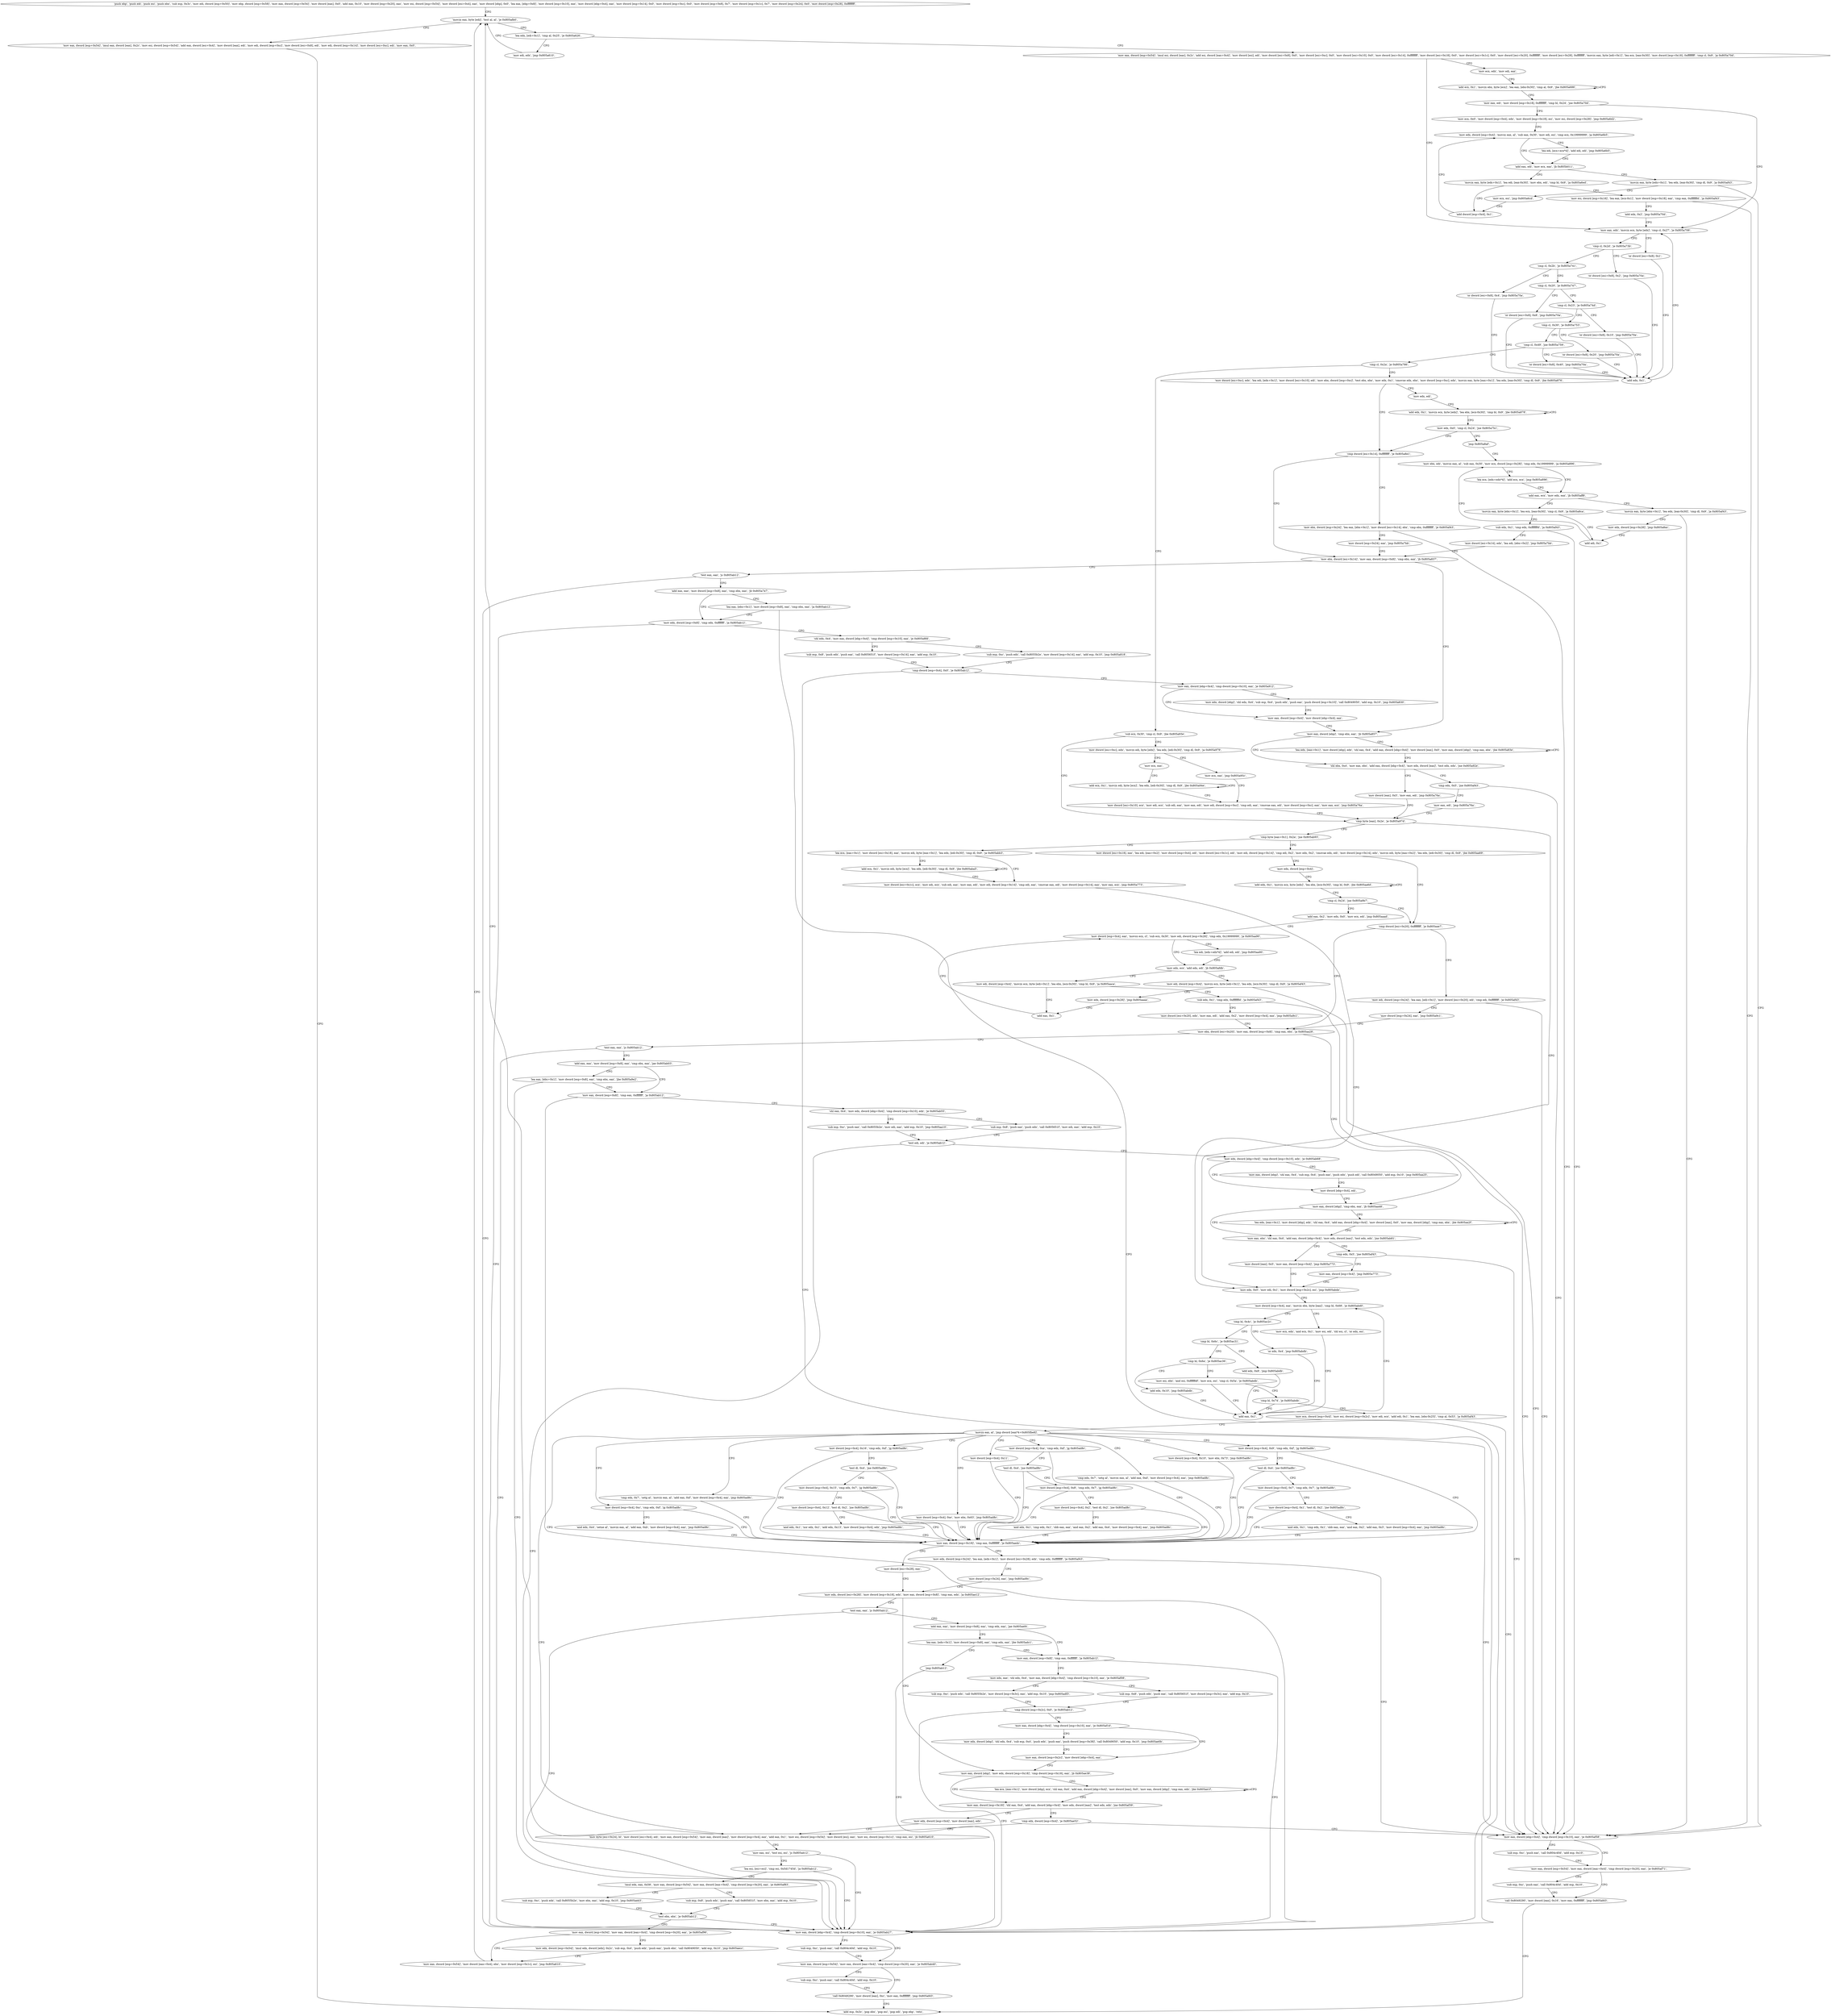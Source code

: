digraph "func" {
"134587816" [label = "'push ebp', 'push edi', 'push esi', 'push ebx', 'sub esp, 0x3c', 'mov edi, dword [esp+0x50]', 'mov ebp, dword [esp+0x58]', 'mov eax, dword [esp+0x54]', 'mov dword [eax], 0x0', 'add eax, 0x10', 'mov dword [esp+0x20], eax', 'mov esi, dword [esp+0x54]', 'mov dword [esi+0x4], eax', 'mov dword [ebp], 0x0', 'lea eax, [ebp+0x8]', 'mov dword [esp+0x10], eax', 'mov dword [ebp+0x4], eax', 'mov dword [esp+0x14], 0x0', 'mov dword [esp+0xc], 0x0', 'mov dword [esp+0x8], 0x7', 'mov dword [esp+0x1c], 0x7', 'mov dword [esp+0x24], 0x0', 'mov dword [esp+0x28], 0xffffffff', " ]
"134587920" [label = "'movzx eax, byte [edi]', 'test al, al', 'je 0x805afb0', " ]
"134590384" [label = "'mov eax, dword [esp+0x54]', 'imul eax, dword [eax], 0x2c', 'mov esi, dword [esp+0x54]', 'add eax, dword [esi+0x4]', 'mov dword [eax], edi', 'mov edi, dword [esp+0xc]', 'mov dword [esi+0x8], edi', 'mov edi, dword [esp+0x14]', 'mov dword [esi+0xc], edi', 'mov eax, 0x0', " ]
"134590419" [label = "'add esp, 0x3c', 'pop ebx', 'pop esi', 'pop edi', 'pop ebp', 'retn', " ]
"134587931" [label = "'lea edx, [edi+0x1]', 'cmp al, 0x25', 'je 0x805a626', " ]
"134587942" [label = "'mov eax, dword [esp+0x54]', 'imul esi, dword [eax], 0x2c', 'add esi, dword [eax+0x4]', 'mov dword [esi], edi', 'mov dword [esi+0x8], 0x0', 'mov dword [esi+0xc], 0x0', 'mov dword [esi+0x10], 0x0', 'mov dword [esi+0x14], 0xffffffff', 'mov dword [esi+0x18], 0x0', 'mov dword [esi+0x1c], 0x0', 'mov dword [esi+0x20], 0xffffffff', 'mov dword [esi+0x28], 0xffffffff', 'movzx eax, byte [edi+0x1]', 'lea ecx, [eax-0x30]', 'mov dword [esp+0x18], 0xffffffff', 'cmp cl, 0x9', 'ja 0x805a70d', " ]
"134587938" [label = "'mov edi, edx', 'jmp 0x805a610', " ]
"134588173" [label = "'mov eax, edx', 'movzx ecx, byte [edx]', 'cmp cl, 0x27', 'je 0x805a706', " ]
"134588034" [label = "'mov ecx, edx', 'mov edi, eax', " ]
"134588166" [label = "'or dword [esi+0x8], 0x1', " ]
"134588183" [label = "'cmp cl, 0x2d', 'je 0x805a73b', " ]
"134588038" [label = "'add ecx, 0x1', 'movzx ebx, byte [ecx]', 'lea eax, [ebx-0x30]', 'cmp al, 0x9', 'jbe 0x805a686', " ]
"134588170" [label = "'add edx, 0x1', " ]
"134588219" [label = "'or dword [esi+0x8], 0x2', 'jmp 0x805a70a', " ]
"134588188" [label = "'cmp cl, 0x2b', 'je 0x805a741', " ]
"134588051" [label = "'mov eax, edi', 'mov dword [esp+0x18], 0xffffffff', 'cmp bl, 0x24', 'jne 0x805a70d', " ]
"134588066" [label = "'mov ecx, 0x0', 'mov dword [esp+0x4], edx', 'mov dword [esp+0x18], esi', 'mov esi, dword [esp+0x28]', 'jmp 0x805a6d2', " ]
"134588225" [label = "'or dword [esi+0x8], 0x4', 'jmp 0x805a70a', " ]
"134588193" [label = "'cmp cl, 0x20', 'je 0x805a747', " ]
"134588114" [label = "'mov edx, dword [esp+0x4]', 'movsx eax, al', 'sub eax, 0x30', 'mov edi, esi', 'cmp ecx, 0x19999999', 'ja 0x805a6b5', " ]
"134588231" [label = "'or dword [esi+0x8], 0x8', 'jmp 0x805a70a', " ]
"134588198" [label = "'cmp cl, 0x23', 'je 0x805a74d', " ]
"134588085" [label = "'add eax, edi', 'mov ecx, eax', 'jb 0x805b011', " ]
"134588134" [label = "'lea edi, [ecx+ecx*4]', 'add edi, edi', 'jmp 0x805a6b5', " ]
"134588237" [label = "'or dword [esi+0x8], 0x10', 'jmp 0x805a70a', " ]
"134588203" [label = "'cmp cl, 0x30', 'je 0x805a753', " ]
"134590481" [label = "'movzx eax, byte [edx+0x1]', 'lea edx, [eax-0x30]', 'cmp dl, 0x9', 'ja 0x805af43', " ]
"134588095" [label = "'movzx eax, byte [edx+0x1]', 'lea edi, [eax-0x30]', 'mov ebx, edi', 'cmp bl, 0x9', 'ja 0x805a6ed', " ]
"134588243" [label = "'or dword [esi+0x8], 0x20', 'jmp 0x805a70a', " ]
"134588208" [label = "'cmp cl, 0x49', 'jne 0x805a759', " ]
"134590275" [label = "'mov eax, dword [ebp+0x4]', 'cmp dword [esp+0x10], eax', 'je 0x805af58', " ]
"134590497" [label = "'mov ecx, esi', 'jmp 0x805a6cd', " ]
"134588141" [label = "'mov esi, dword [esp+0x18]', 'lea eax, [ecx-0x1]', 'mov dword [esp+0x18], eax', 'cmp eax, 0xfffffffd', 'ja 0x805af43', " ]
"134588109" [label = "'add dword [esp+0x4], 0x1', " ]
"134588249" [label = "'cmp cl, 0x2a', 'je 0x805a786', " ]
"134588213" [label = "'or dword [esi+0x8], 0x40', 'jmp 0x805a70a', " ]
"134590296" [label = "'mov eax, dword [esp+0x54]', 'mov eax, dword [eax+0x4]', 'cmp dword [esp+0x20], eax', 'je 0x805af71', " ]
"134590284" [label = "'sub esp, 0xc', 'push eax', 'call 0x804c40d', 'add esp, 0x10', " ]
"134588161" [label = "'add edx, 0x2', 'jmp 0x805a70d', " ]
"134588294" [label = "'mov dword [esi+0xc], edx', 'lea edi, [edx+0x1]', 'mov dword [esi+0x10], edi', 'mov ebx, dword [esp+0xc]', 'test ebx, ebx', 'mov edx, 0x1', 'cmovne edx, ebx', 'mov dword [esp+0xc], edx', 'movzx eax, byte [eax+0x1]', 'lea edx, [eax-0x30]', 'cmp dl, 0x9', 'jbe 0x805a876', " ]
"134588254" [label = "'sub ecx, 0x30', 'cmp cl, 0x9', 'jbe 0x805a93e', " ]
"134590321" [label = "'call 0x8049290', 'mov dword [eax], 0x16', 'mov eax, 0xffffffff', 'jmp 0x805afd3', " ]
"134590309" [label = "'sub esp, 0xc', 'push eax', 'call 0x804c40d', 'add esp, 0x10', " ]
"134588534" [label = "'mov edx, edi', " ]
"134588337" [label = "'cmp dword [esi+0x14], 0xffffffff', 'je 0x805a8e1', " ]
"134588734" [label = "'mov dword [esi+0xc], edx', 'movzx edi, byte [edx]', 'lea edx, [edi-0x30]', 'cmp dl, 0x9', 'ja 0x805a979', " ]
"134588266" [label = "'cmp byte [eax], 0x2e', 'je 0x805a97d', " ]
"134588536" [label = "'add edx, 0x1', 'movzx ecx, byte [edx]', 'lea ebx, [ecx-0x30]', 'cmp bl, 0x9', 'jbe 0x805a878', " ]
"134588641" [label = "'mov ebx, dword [esp+0x24]', 'lea eax, [ebx+0x1]', 'mov dword [esi+0x14], ebx', 'cmp ebx, 0xffffffff', 'je 0x805af43', " ]
"134588347" [label = "'mov ebx, dword [esi+0x14]', 'mov eax, dword [esp+0x8]', 'cmp ebx, eax', 'jb 0x805a837', " ]
"134588793" [label = "'mov ecx, eax', 'jmp 0x805a95c', " ]
"134588748" [label = "'mov ecx, eax', " ]
"134588797" [label = "'cmp byte [eax+0x1], 0x2a', 'jne 0x805ab93', " ]
"134588275" [label = "'mov edx, 0x0', 'mov edi, 0x1', 'mov dword [esp+0x2c], esi', 'jmp 0x805abde', " ]
"134588550" [label = "'mov edx, 0x0', 'cmp cl, 0x24', 'jne 0x805a7b1', " ]
"134588564" [label = "'jmp 0x805a8af', " ]
"134588660" [label = "'mov dword [esp+0x24], eax', 'jmp 0x805a7bb', " ]
"134588471" [label = "'mov eax, dword [ebp]', 'cmp ebx, eax', 'jb 0x805a857', " ]
"134588358" [label = "'test eax, eax', 'js 0x805ab12', " ]
"134588764" [label = "'mov dword [esi+0x10], ecx', 'mov edi, ecx', 'sub edi, eax', 'mov eax, edi', 'mov edi, dword [esp+0xc]', 'cmp edi, eax', 'cmovae eax, edi', 'mov dword [esp+0xc], eax', 'mov eax, ecx', 'jmp 0x805a76a', " ]
"134588750" [label = "'add ecx, 0x1', 'movzx edi, byte [ecx]', 'lea edx, [edi-0x30]', 'cmp dl, 0x9', 'jbe 0x805a94e', " ]
"134589331" [label = "'lea ecx, [eax+0x1]', 'mov dword [esi+0x18], eax', 'movzx edi, byte [eax+0x1]', 'lea edx, [edi-0x30]', 'cmp dl, 0x9', 'ja 0x805abb3', " ]
"134588807" [label = "'mov dword [esi+0x18], eax', 'lea edi, [eax+0x2]', 'mov dword [esp+0x4], edi', 'mov dword [esi+0x1c], edi', 'mov edi, dword [esp+0x14]', 'cmp edi, 0x2', 'mov edx, 0x2', 'cmovae edx, edi', 'mov dword [esp+0x14], edx', 'movzx edi, byte [eax+0x2]', 'lea edx, [edi-0x30]', 'cmp dl, 0x9', 'jbe 0x805aa69', " ]
"134589406" [label = "'mov dword [esp+0x4], eax', 'movzx ebx, byte [eax]', 'cmp bl, 0x68', 'je 0x805abd0', " ]
"134588591" [label = "'mov ebx, edi', 'movsx eax, al', 'sub eax, 0x30', 'mov ecx, dword [esp+0x28]', 'cmp edx, 0x19999999', 'ja 0x805a896', " ]
"134588503" [label = "'shl ebx, 0x4', 'mov eax, ebx', 'add eax, dword [ebp+0x4]', 'mov edx, dword [eax]', 'test edx, edx', 'jne 0x805a92e', " ]
"134588478" [label = "'lea edx, [eax+0x1]', 'mov dword [ebp], edx', 'shl eax, 0x4', 'add eax, dword [ebp+0x4]', 'mov dword [eax], 0x0', 'mov eax, dword [ebp]', 'cmp eax, ebx', 'jbe 0x805a83e', " ]
"134589202" [label = "'mov eax, dword [ebp+0x4]', 'cmp dword [esp+0x10], eax', 'je 0x805ab27', " ]
"134588366" [label = "'add eax, eax', 'mov dword [esp+0x8], eax', 'cmp ebx, eax', 'jb 0x805a7e7', " ]
"134589363" [label = "'mov dword [esi+0x1c], ecx', 'mov edi, ecx', 'sub edi, eax', 'mov eax, edi', 'mov edi, dword [esp+0x14]', 'cmp edi, eax', 'cmovae eax, edi', 'mov dword [esp+0x14], eax', 'mov eax, ecx', 'jmp 0x805a773', " ]
"134589349" [label = "'add ecx, 0x1', 'movzx edi, byte [ecx]', 'lea edx, [edi-0x30]', 'cmp dl, 0x9', 'jbe 0x805aba5', " ]
"134589033" [label = "'mov edx, dword [esp+0x4]', " ]
"134588855" [label = "'cmp dword [esi+0x20], 0xffffffff', 'je 0x805aae7', " ]
"134589392" [label = "'mov ecx, edx', 'and ecx, 0x1', 'mov esi, edi', 'shl esi, cl', 'or edx, esi', " ]
"134589418" [label = "'cmp bl, 0x4c', 'je 0x805ac2c', " ]
"134588566" [label = "'add eax, ecx', 'mov edx, eax', 'jb 0x805aff8', " ]
"134588611" [label = "'lea ecx, [edx+edx*4]', 'add ecx, ecx', 'jmp 0x805a896', " ]
"134588718" [label = "'cmp edx, 0x5', 'jne 0x805af43', " ]
"134588521" [label = "'mov dword [eax], 0x5', 'mov eax, edi', 'jmp 0x805a76a', " ]
"134589223" [label = "'mov eax, dword [esp+0x54]', 'mov eax, dword [eax+0x4]', 'cmp dword [esp+0x20], eax', 'je 0x805ab40', " ]
"134589211" [label = "'sub esp, 0xc', 'push eax', 'call 0x804c40d', 'add esp, 0x10', " ]
"134588391" [label = "'mov edx, dword [esp+0x8]', 'cmp edx, 0xfffffff', 'ja 0x805ab12', " ]
"134588376" [label = "'lea eax, [ebx+0x1]', 'mov dword [esp+0x8], eax', 'cmp ebx, eax', 'ja 0x805ab12', " ]
"134589037" [label = "'add edx, 0x1', 'movzx ecx, byte [edx]', 'lea ebx, [ecx-0x30]', 'cmp bl, 0x9', 'jbe 0x805aa6d', " ]
"134589159" [label = "'mov edi, dword [esp+0x24]', 'lea eax, [edi+0x1]', 'mov dword [esi+0x20], edi', 'cmp edi, 0xffffffff', 'je 0x805af43', " ]
"134588865" [label = "'mov ebx, dword [esi+0x20]', 'mov eax, dword [esp+0x8]', 'cmp eax, ebx', 'ja 0x805aa28', " ]
"134589403" [label = "'add eax, 0x1', " ]
"134589484" [label = "'or edx, 0x4', 'jmp 0x805abdb', " ]
"134589423" [label = "'cmp bl, 0x6c', 'je 0x805ac31', " ]
"134590456" [label = "'movzx eax, byte [ebx+0x1]', 'lea edx, [eax-0x30]', 'cmp dl, 0x9', 'ja 0x805af43', " ]
"134588576" [label = "'movzx eax, byte [ebx+0x1]', 'lea ecx, [eax-0x30]', 'cmp cl, 0x9', 'ja 0x805a8ca', " ]
"134588727" [label = "'mov eax, edi', 'jmp 0x805a76a', " ]
"134589248" [label = "'call 0x8049290', 'mov dword [eax], 0xc', 'mov eax, 0xffffffff', 'jmp 0x805afd3', " ]
"134589236" [label = "'sub esp, 0xc', 'push eax', 'call 0x804c40d', 'add esp, 0x10', " ]
"134588407" [label = "'shl edx, 0x4', 'mov eax, dword [ebp+0x4]', 'cmp dword [esp+0x10], eax', 'je 0x805a8fd', " ]
"134589051" [label = "'cmp cl, 0x24', 'jne 0x805a9b7', " ]
"134589060" [label = "'add eax, 0x2', 'mov edx, 0x0', 'mov ecx, edi', 'jmp 0x805aaad', " ]
"134589178" [label = "'mov dword [esp+0x24], eax', 'jmp 0x805a9c1', " ]
"134588968" [label = "'mov eax, dword [ebp]', 'cmp ebx, eax', 'jb 0x805aa48', " ]
"134588876" [label = "'test eax, eax', 'js 0x805ab12', " ]
"134589489" [label = "'add edx, 0x8', 'jmp 0x805abdb', " ]
"134589428" [label = "'cmp bl, 0x6a', 'je 0x805ac36', " ]
"134590472" [label = "'mov edx, dword [esp+0x28]', 'jmp 0x805a8ac', " ]
"134588618" [label = "'sub edx, 0x1', 'cmp edx, 0xfffffffd', 'ja 0x805af43', " ]
"134588588" [label = "'add edi, 0x1', " ]
"134588669" [label = "'sub esp, 0xc', 'push edx', 'call 0x8055b2e', 'mov dword [esp+0x14], eax', 'add esp, 0x10', 'jmp 0x805a818', " ]
"134588423" [label = "'sub esp, 0x8', 'push edx', 'push eax', 'call 0x805651f', 'mov dword [esp+0x14], eax', 'add esp, 0x10', " ]
"134589101" [label = "'mov dword [esp+0x4], eax', 'movsx ecx, cl', 'sub ecx, 0x30', 'mov edi, dword [esp+0x28]', 'cmp edx, 0x19999999', 'ja 0x805aa90', " ]
"134589000" [label = "'mov eax, ebx', 'shl eax, 0x4', 'add eax, dword [ebp+0x4]', 'mov edx, dword [eax]', 'test edx, edx', 'jne 0x805ab81', " ]
"134588975" [label = "'lea edx, [eax+0x1]', 'mov dword [ebp], edx', 'shl eax, 0x4', 'add eax, dword [ebp+0x4]', 'mov dword [eax], 0x0', 'mov eax, dword [ebp]', 'cmp eax, ebx', 'jbe 0x805aa2f', " ]
"134588884" [label = "'add eax, eax', 'mov dword [esp+0x8], eax', 'cmp ebx, eax', 'jae 0x805ab03', " ]
"134589494" [label = "'add edx, 0x10', 'jmp 0x805abdb', " ]
"134589433" [label = "'mov esi, ebx', 'and esi, 0xffffffdf', 'mov ecx, esi', 'cmp cl, 0x5a', 'je 0x805abdb', " ]
"134588630" [label = "'mov dword [esi+0x14], edx', 'lea edi, [ebx+0x2]', 'jmp 0x805a7bb', " ]
"134588440" [label = "'cmp dword [esp+0x4], 0x0', 'je 0x805ab12', " ]
"134589072" [label = "'mov edx, ecx', 'add edx, edi', 'jb 0x805afdb', " ]
"134589123" [label = "'lea edi, [edx+edx*4]', 'add edi, edi', 'jmp 0x805aa90', " ]
"134589313" [label = "'cmp edx, 0x5', 'jne 0x805af43', " ]
"134589018" [label = "'mov dword [eax], 0x5', 'mov eax, dword [esp+0x4]', 'jmp 0x805a773', " ]
"134589187" [label = "'lea eax, [ebx+0x1]', 'mov dword [esp+0x8], eax', 'cmp ebx, eax', 'jbe 0x805a9e2', " ]
"134588898" [label = "'mov eax, dword [esp+0x8]', 'cmp eax, 0xfffffff', 'ja 0x805ab12', " ]
"134589445" [label = "'cmp bl, 0x74', 'je 0x805abdb', " ]
"134588451" [label = "'mov eax, dword [ebp+0x4]', 'cmp dword [esp+0x10], eax', 'je 0x805a912', " ]
"134588690" [label = "'mov edx, dword [ebp]', 'shl edx, 0x4', 'sub esp, 0x4', 'push edx', 'push eax', 'push dword [esp+0x10]', 'call 0x8049050', 'add esp, 0x10', 'jmp 0x805a830', " ]
"134588464" [label = "'mov eax, dword [esp+0x4]', 'mov dword [ebp+0x4], eax', " ]
"134590427" [label = "'mov edi, dword [esp+0x4]', 'movzx ecx, byte [edi+0x1]', 'lea edx, [ecx-0x30]', 'cmp dl, 0x9', 'ja 0x805af43', " ]
"134589082" [label = "'mov edi, dword [esp+0x4]', 'movzx ecx, byte [edi+0x1]', 'lea ebx, [ecx-0x30]', 'cmp bl, 0x9', 'ja 0x805aaca', " ]
"134589322" [label = "'mov eax, dword [esp+0x4]', 'jmp 0x805a773', " ]
"134588913" [label = "'shl eax, 0x4', 'mov edx, dword [ebp+0x4]', 'cmp dword [esp+0x10], edx', 'je 0x805ab55', " ]
"134589450" [label = "'mov ecx, dword [esp+0x4]', 'mov esi, dword [esp+0x2c]', 'mov edi, ecx', 'add edi, 0x1', 'lea eax, [ebx-0x25]', 'cmp al, 0x53', 'ja 0x805af43', " ]
"134590447" [label = "'mov edx, dword [esp+0x28]', 'jmp 0x805aaaa', " ]
"134589130" [label = "'sub edx, 0x1', 'cmp edx, 0xfffffffd', 'ja 0x805af43', " ]
"134589098" [label = "'add eax, 0x1', " ]
"134589269" [label = "'sub esp, 0xc', 'push eax', 'call 0x8055b2e', 'mov edi, eax', 'add esp, 0x10', 'jmp 0x805aa10', " ]
"134588929" [label = "'sub esp, 0x8', 'push eax', 'push edx', 'call 0x805651f', 'mov edi, eax', 'add esp, 0x10', " ]
"134589474" [label = "'movzx eax, al', 'jmp dword [eax*4+0x805fbe8]', " ]
"134589142" [label = "'mov dword [esi+0x20], edx', 'mov eax, edi', 'add eax, 0x2', 'mov dword [esp+0x4], eax', 'jmp 0x805a9c1', " ]
"134588944" [label = "'test edi, edi', 'je 0x805ab12', " ]
"134589499" [label = "'mov dword [esp+0x4], 0x10', 'mov ebx, 0x73', 'jmp 0x805ad8c', " ]
"134589517" [label = "'mov dword [esp+0x4], 0x9', 'cmp edx, 0xf', 'jg 0x805ad8c', " ]
"134589600" [label = "'mov dword [esp+0x4], 0xa', 'cmp edx, 0xf', 'jg 0x805ad8c', " ]
"134589683" [label = "'mov dword [esp+0x4], 0xc', 'cmp edx, 0xf', 'jg 0x805ad8c', " ]
"134589718" [label = "'cmp edx, 0x7', 'setg al', 'movzx eax, al', 'add eax, 0xd', 'mov dword [esp+0x4], eax', 'jmp 0x805ad8c', " ]
"134589736" [label = "'cmp edx, 0x7', 'setg al', 'movzx eax, al', 'add eax, 0xf', 'mov dword [esp+0x4], eax', 'jmp 0x805ad8c', " ]
"134589754" [label = "'mov dword [esp+0x4], 0x16', 'cmp edx, 0xf', 'jg 0x805ad8c', " ]
"134589813" [label = "'mov dword [esp+0x4], 0xe', 'mov ebx, 0x63', 'jmp 0x805ad8c', " ]
"134589828" [label = "'mov dword [esp+0x4], 0x11', " ]
"134590034" [label = "'mov byte [esi+0x24], bl', 'mov dword [esi+0x4], edi', 'mov eax, dword [esp+0x54]', 'mov eax, dword [eax]', 'mov dword [esp+0x4], eax', 'add eax, 0x1', 'mov esi, dword [esp+0x54]', 'mov dword [esi], eax', 'mov esi, dword [esp+0x1c]', 'cmp eax, esi', 'jb 0x805a610', " ]
"134588952" [label = "'mov edx, dword [ebp+0x4]', 'cmp dword [esp+0x10], edx', 'je 0x805ab68', " ]
"134589288" [label = "'mov eax, dword [ebp]', 'shl eax, 0x4', 'sub esp, 0x4', 'push eax', 'push edx', 'push edi', 'call 0x8049050', 'add esp, 0x10', 'jmp 0x805aa25', " ]
"134588965" [label = "'mov dword [ebp+0x4], edi', " ]
"134589836" [label = "'mov eax, dword [esp+0x18]', 'cmp eax, 0xffffffff', 'je 0x805aedc', " ]
"134589534" [label = "'test dl, 0x4', 'jne 0x805ad8c', " ]
"134589617" [label = "'test dl, 0x4', 'jne 0x805ad8c', " ]
"134589700" [label = "'and edx, 0x4', 'setne al', 'movzx eax, al', 'add eax, 0xb', 'mov dword [esp+0x4], eax', 'jmp 0x805ad8c', " ]
"134589767" [label = "'test dl, 0x4', 'jne 0x805ad8c', " ]
"134590071" [label = "'mov eax, esi', 'test esi, esi', 'js 0x805ab12', " ]
"134590172" [label = "'mov edx, dword [esp+0x24]', 'lea eax, [edx+0x1]', 'mov dword [esi+0x28], edx', 'cmp edx, 0xffffffff', 'je 0x805af43', " ]
"134589849" [label = "'mov dword [esi+0x28], eax', " ]
"134589543" [label = "'mov dword [esp+0x4], 0x7', 'cmp edx, 0x7', 'jg 0x805ad8c', " ]
"134589626" [label = "'mov dword [esp+0x4], 0x8', 'cmp edx, 0x7', 'jg 0x805ad8c', " ]
"134589772" [label = "'mov dword [esp+0x4], 0x15', 'cmp edx, 0x7', 'jg 0x805ad8c', " ]
"134590187" [label = "'mov dword [esp+0x24], eax', 'jmp 0x805ad9c', " ]
"134589852" [label = "'mov edx, dword [esi+0x28]', 'mov dword [esp+0x18], edx', 'mov eax, dword [esp+0x8]', 'cmp eax, edx', 'ja 0x805ae12', " ]
"134590081" [label = "'lea esi, [esi+esi]', 'cmp esi, 0x5d1745d', 'ja 0x805ab12', " ]
"134589560" [label = "'mov dword [esp+0x4], 0x1', 'test dl, 0x2', 'jne 0x805ad8c', " ]
"134589643" [label = "'mov dword [esp+0x4], 0x2', 'test dl, 0x2', 'jne 0x805ad8c', " ]
"134589785" [label = "'mov dword [esp+0x4], 0x12', 'test dl, 0x2', 'jne 0x805ad8c', " ]
"134589970" [label = "'mov eax, dword [ebp]', 'mov edx, dword [esp+0x18]', 'cmp dword [esp+0x18], eax', 'jb 0x805ae38', " ]
"134590008" [label = "'mov eax, dword [esp+0x18]', 'shl eax, 0x4', 'add eax, dword [ebp+0x4]', 'mov edx, dword [eax]', 'test edx, edx', 'jne 0x805af39', " ]
"134589983" [label = "'lea ecx, [eax+0x1]', 'mov dword [ebp], ecx', 'shl eax, 0x4', 'add eax, dword [ebp+0x4]', 'mov dword [eax], 0x0', 'mov eax, dword [ebp]', 'cmp eax, edx', 'jbe 0x805ae1f', " ]
"134589867" [label = "'test eax, eax', 'js 0x805ab12', " ]
"134589875" [label = "'add eax, eax', 'mov dword [esp+0x8], eax', 'cmp edx, eax', 'jae 0x805aef4', " ]
"134590096" [label = "'imul edx, eax, 0x58', 'mov eax, dword [esp+0x54]', 'mov eax, dword [eax+0x4]', 'cmp dword [esp+0x20], eax', 'je 0x805af83', " ]
"134589577" [label = "'and edx, 0x1', 'cmp edx, 0x1', 'sbb eax, eax', 'and eax, 0x2', 'add eax, 0x3', 'mov dword [esp+0x4], eax', 'jmp 0x805ad8c', " ]
"134589660" [label = "'and edx, 0x1', 'cmp edx, 0x1', 'sbb eax, eax', 'and eax, 0x2', 'add eax, 0x4', 'mov dword [esp+0x4], eax', 'jmp 0x805ad8c', " ]
"134589798" [label = "'and edx, 0x1', 'xor edx, 0x1', 'add edx, 0x13', 'mov dword [esp+0x4], edx', 'jmp 0x805ad8c', " ]
"134590265" [label = "'cmp edx, dword [esp+0x4]', 'je 0x805ae52', " ]
"134590028" [label = "'mov edx, dword [esp+0x4]', 'mov dword [eax], edx', " ]
"134590196" [label = "'lea eax, [edx+0x1]', 'mov dword [esp+0x8], eax', 'cmp edx, eax', 'jbe 0x805adc1', " ]
"134589889" [label = "'mov eax, dword [esp+0x8]', 'cmp eax, 0xfffffff', 'ja 0x805ab12', " ]
"134590339" [label = "'sub esp, 0xc', 'push edx', 'call 0x8055b2e', 'mov ebx, eax', 'add esp, 0x10', 'jmp 0x805aeb3', " ]
"134590116" [label = "'sub esp, 0x8', 'push edx', 'push eax', 'call 0x805651f', 'mov ebx, eax', 'add esp, 0x10', " ]
"134590211" [label = "'jmp 0x805ab12', " ]
"134589904" [label = "'mov edx, eax', 'shl edx, 0x4', 'mov eax, dword [ebp+0x4]', 'cmp dword [esp+0x10], eax', 'je 0x805af08', " ]
"134590131" [label = "'test ebx, ebx', 'je 0x805ab12', " ]
"134590216" [label = "'sub esp, 0xc', 'push edx', 'call 0x8055b2e', 'mov dword [esp+0x3c], eax', 'add esp, 0x10', 'jmp 0x805adf3', " ]
"134589922" [label = "'sub esp, 0x8', 'push edx', 'push eax', 'call 0x805651f', 'mov dword [esp+0x3c], eax', 'add esp, 0x10', " ]
"134590139" [label = "'mov eax, dword [esp+0x54]', 'mov eax, dword [eax+0x4]', 'cmp dword [esp+0x20], eax', 'je 0x805af96', " ]
"134590358" [label = "'mov edx, dword [esp+0x54]', 'imul edx, dword [edx], 0x2c', 'sub esp, 0x4', 'push edx', 'push eax', 'push ebx', 'call 0x8049050', 'add esp, 0x10', 'jmp 0x805aecc', " ]
"134590156" [label = "'mov eax, dword [esp+0x54]', 'mov dword [eax+0x4], ebx', 'mov dword [esp+0x1c], esi', 'jmp 0x805a610', " ]
"134589939" [label = "'cmp dword [esp+0x2c], 0x0', 'je 0x805ab12', " ]
"134589950" [label = "'mov eax, dword [ebp+0x4]', 'cmp dword [esp+0x10], eax', 'je 0x805af1d', " ]
"134590237" [label = "'mov edx, dword [ebp]', 'shl edx, 0x4', 'sub esp, 0x4', 'push edx', 'push eax', 'push dword [esp+0x38]', 'call 0x8049050', 'add esp, 0x10', 'jmp 0x805ae0b', " ]
"134589963" [label = "'mov eax, dword [esp+0x2c]', 'mov dword [ebp+0x4], eax', " ]
"134587816" -> "134587920" [ label = "CFG" ]
"134587920" -> "134590384" [ label = "CFG" ]
"134587920" -> "134587931" [ label = "CFG" ]
"134590384" -> "134590419" [ label = "CFG" ]
"134587931" -> "134587942" [ label = "CFG" ]
"134587931" -> "134587938" [ label = "CFG" ]
"134587942" -> "134588173" [ label = "CFG" ]
"134587942" -> "134588034" [ label = "CFG" ]
"134587938" -> "134587920" [ label = "CFG" ]
"134588173" -> "134588166" [ label = "CFG" ]
"134588173" -> "134588183" [ label = "CFG" ]
"134588034" -> "134588038" [ label = "CFG" ]
"134588166" -> "134588170" [ label = "CFG" ]
"134588183" -> "134588219" [ label = "CFG" ]
"134588183" -> "134588188" [ label = "CFG" ]
"134588038" -> "134588038" [ label = "CFG" ]
"134588038" -> "134588051" [ label = "CFG" ]
"134588170" -> "134588173" [ label = "CFG" ]
"134588219" -> "134588170" [ label = "CFG" ]
"134588188" -> "134588225" [ label = "CFG" ]
"134588188" -> "134588193" [ label = "CFG" ]
"134588051" -> "134588173" [ label = "CFG" ]
"134588051" -> "134588066" [ label = "CFG" ]
"134588066" -> "134588114" [ label = "CFG" ]
"134588225" -> "134588170" [ label = "CFG" ]
"134588193" -> "134588231" [ label = "CFG" ]
"134588193" -> "134588198" [ label = "CFG" ]
"134588114" -> "134588085" [ label = "CFG" ]
"134588114" -> "134588134" [ label = "CFG" ]
"134588231" -> "134588170" [ label = "CFG" ]
"134588198" -> "134588237" [ label = "CFG" ]
"134588198" -> "134588203" [ label = "CFG" ]
"134588085" -> "134590481" [ label = "CFG" ]
"134588085" -> "134588095" [ label = "CFG" ]
"134588134" -> "134588085" [ label = "CFG" ]
"134588237" -> "134588170" [ label = "CFG" ]
"134588203" -> "134588243" [ label = "CFG" ]
"134588203" -> "134588208" [ label = "CFG" ]
"134590481" -> "134590275" [ label = "CFG" ]
"134590481" -> "134590497" [ label = "CFG" ]
"134588095" -> "134588141" [ label = "CFG" ]
"134588095" -> "134588109" [ label = "CFG" ]
"134588243" -> "134588170" [ label = "CFG" ]
"134588208" -> "134588249" [ label = "CFG" ]
"134588208" -> "134588213" [ label = "CFG" ]
"134590275" -> "134590296" [ label = "CFG" ]
"134590275" -> "134590284" [ label = "CFG" ]
"134590497" -> "134588109" [ label = "CFG" ]
"134588141" -> "134590275" [ label = "CFG" ]
"134588141" -> "134588161" [ label = "CFG" ]
"134588109" -> "134588114" [ label = "CFG" ]
"134588249" -> "134588294" [ label = "CFG" ]
"134588249" -> "134588254" [ label = "CFG" ]
"134588213" -> "134588170" [ label = "CFG" ]
"134590296" -> "134590321" [ label = "CFG" ]
"134590296" -> "134590309" [ label = "CFG" ]
"134590284" -> "134590296" [ label = "CFG" ]
"134588161" -> "134588173" [ label = "CFG" ]
"134588294" -> "134588534" [ label = "CFG" ]
"134588294" -> "134588337" [ label = "CFG" ]
"134588254" -> "134588734" [ label = "CFG" ]
"134588254" -> "134588266" [ label = "CFG" ]
"134590321" -> "134590419" [ label = "CFG" ]
"134590309" -> "134590321" [ label = "CFG" ]
"134588534" -> "134588536" [ label = "CFG" ]
"134588337" -> "134588641" [ label = "CFG" ]
"134588337" -> "134588347" [ label = "CFG" ]
"134588734" -> "134588793" [ label = "CFG" ]
"134588734" -> "134588748" [ label = "CFG" ]
"134588266" -> "134588797" [ label = "CFG" ]
"134588266" -> "134588275" [ label = "CFG" ]
"134588536" -> "134588536" [ label = "CFG" ]
"134588536" -> "134588550" [ label = "CFG" ]
"134588641" -> "134590275" [ label = "CFG" ]
"134588641" -> "134588660" [ label = "CFG" ]
"134588347" -> "134588471" [ label = "CFG" ]
"134588347" -> "134588358" [ label = "CFG" ]
"134588793" -> "134588764" [ label = "CFG" ]
"134588748" -> "134588750" [ label = "CFG" ]
"134588797" -> "134589331" [ label = "CFG" ]
"134588797" -> "134588807" [ label = "CFG" ]
"134588275" -> "134589406" [ label = "CFG" ]
"134588550" -> "134588337" [ label = "CFG" ]
"134588550" -> "134588564" [ label = "CFG" ]
"134588564" -> "134588591" [ label = "CFG" ]
"134588660" -> "134588347" [ label = "CFG" ]
"134588471" -> "134588503" [ label = "CFG" ]
"134588471" -> "134588478" [ label = "CFG" ]
"134588358" -> "134589202" [ label = "CFG" ]
"134588358" -> "134588366" [ label = "CFG" ]
"134588764" -> "134588266" [ label = "CFG" ]
"134588750" -> "134588750" [ label = "CFG" ]
"134588750" -> "134588764" [ label = "CFG" ]
"134589331" -> "134589363" [ label = "CFG" ]
"134589331" -> "134589349" [ label = "CFG" ]
"134588807" -> "134589033" [ label = "CFG" ]
"134588807" -> "134588855" [ label = "CFG" ]
"134589406" -> "134589392" [ label = "CFG" ]
"134589406" -> "134589418" [ label = "CFG" ]
"134588591" -> "134588566" [ label = "CFG" ]
"134588591" -> "134588611" [ label = "CFG" ]
"134588503" -> "134588718" [ label = "CFG" ]
"134588503" -> "134588521" [ label = "CFG" ]
"134588478" -> "134588478" [ label = "CFG" ]
"134588478" -> "134588503" [ label = "CFG" ]
"134589202" -> "134589223" [ label = "CFG" ]
"134589202" -> "134589211" [ label = "CFG" ]
"134588366" -> "134588391" [ label = "CFG" ]
"134588366" -> "134588376" [ label = "CFG" ]
"134589363" -> "134588275" [ label = "CFG" ]
"134589349" -> "134589349" [ label = "CFG" ]
"134589349" -> "134589363" [ label = "CFG" ]
"134589033" -> "134589037" [ label = "CFG" ]
"134588855" -> "134589159" [ label = "CFG" ]
"134588855" -> "134588865" [ label = "CFG" ]
"134589392" -> "134589403" [ label = "CFG" ]
"134589418" -> "134589484" [ label = "CFG" ]
"134589418" -> "134589423" [ label = "CFG" ]
"134588566" -> "134590456" [ label = "CFG" ]
"134588566" -> "134588576" [ label = "CFG" ]
"134588611" -> "134588566" [ label = "CFG" ]
"134588718" -> "134590275" [ label = "CFG" ]
"134588718" -> "134588727" [ label = "CFG" ]
"134588521" -> "134588266" [ label = "CFG" ]
"134589223" -> "134589248" [ label = "CFG" ]
"134589223" -> "134589236" [ label = "CFG" ]
"134589211" -> "134589223" [ label = "CFG" ]
"134588391" -> "134589202" [ label = "CFG" ]
"134588391" -> "134588407" [ label = "CFG" ]
"134588376" -> "134589202" [ label = "CFG" ]
"134588376" -> "134588391" [ label = "CFG" ]
"134589037" -> "134589037" [ label = "CFG" ]
"134589037" -> "134589051" [ label = "CFG" ]
"134589159" -> "134590275" [ label = "CFG" ]
"134589159" -> "134589178" [ label = "CFG" ]
"134588865" -> "134588968" [ label = "CFG" ]
"134588865" -> "134588876" [ label = "CFG" ]
"134589403" -> "134589406" [ label = "CFG" ]
"134589484" -> "134589403" [ label = "CFG" ]
"134589423" -> "134589489" [ label = "CFG" ]
"134589423" -> "134589428" [ label = "CFG" ]
"134590456" -> "134590275" [ label = "CFG" ]
"134590456" -> "134590472" [ label = "CFG" ]
"134588576" -> "134588618" [ label = "CFG" ]
"134588576" -> "134588588" [ label = "CFG" ]
"134588727" -> "134588266" [ label = "CFG" ]
"134589248" -> "134590419" [ label = "CFG" ]
"134589236" -> "134589248" [ label = "CFG" ]
"134588407" -> "134588669" [ label = "CFG" ]
"134588407" -> "134588423" [ label = "CFG" ]
"134589051" -> "134588855" [ label = "CFG" ]
"134589051" -> "134589060" [ label = "CFG" ]
"134589060" -> "134589101" [ label = "CFG" ]
"134589178" -> "134588865" [ label = "CFG" ]
"134588968" -> "134589000" [ label = "CFG" ]
"134588968" -> "134588975" [ label = "CFG" ]
"134588876" -> "134589202" [ label = "CFG" ]
"134588876" -> "134588884" [ label = "CFG" ]
"134589489" -> "134589403" [ label = "CFG" ]
"134589428" -> "134589494" [ label = "CFG" ]
"134589428" -> "134589433" [ label = "CFG" ]
"134590472" -> "134588588" [ label = "CFG" ]
"134588618" -> "134590275" [ label = "CFG" ]
"134588618" -> "134588630" [ label = "CFG" ]
"134588588" -> "134588591" [ label = "CFG" ]
"134588669" -> "134588440" [ label = "CFG" ]
"134588423" -> "134588440" [ label = "CFG" ]
"134589101" -> "134589072" [ label = "CFG" ]
"134589101" -> "134589123" [ label = "CFG" ]
"134589000" -> "134589313" [ label = "CFG" ]
"134589000" -> "134589018" [ label = "CFG" ]
"134588975" -> "134588975" [ label = "CFG" ]
"134588975" -> "134589000" [ label = "CFG" ]
"134588884" -> "134589187" [ label = "CFG" ]
"134588884" -> "134588898" [ label = "CFG" ]
"134589494" -> "134589403" [ label = "CFG" ]
"134589433" -> "134589403" [ label = "CFG" ]
"134589433" -> "134589445" [ label = "CFG" ]
"134588630" -> "134588347" [ label = "CFG" ]
"134588440" -> "134589202" [ label = "CFG" ]
"134588440" -> "134588451" [ label = "CFG" ]
"134589072" -> "134590427" [ label = "CFG" ]
"134589072" -> "134589082" [ label = "CFG" ]
"134589123" -> "134589072" [ label = "CFG" ]
"134589313" -> "134590275" [ label = "CFG" ]
"134589313" -> "134589322" [ label = "CFG" ]
"134589018" -> "134588275" [ label = "CFG" ]
"134589187" -> "134588898" [ label = "CFG" ]
"134589187" -> "134589202" [ label = "CFG" ]
"134588898" -> "134589202" [ label = "CFG" ]
"134588898" -> "134588913" [ label = "CFG" ]
"134589445" -> "134589403" [ label = "CFG" ]
"134589445" -> "134589450" [ label = "CFG" ]
"134588451" -> "134588690" [ label = "CFG" ]
"134588451" -> "134588464" [ label = "CFG" ]
"134588690" -> "134588464" [ label = "CFG" ]
"134588464" -> "134588471" [ label = "CFG" ]
"134590427" -> "134590275" [ label = "CFG" ]
"134590427" -> "134590447" [ label = "CFG" ]
"134589082" -> "134589130" [ label = "CFG" ]
"134589082" -> "134589098" [ label = "CFG" ]
"134589322" -> "134588275" [ label = "CFG" ]
"134588913" -> "134589269" [ label = "CFG" ]
"134588913" -> "134588929" [ label = "CFG" ]
"134589450" -> "134590275" [ label = "CFG" ]
"134589450" -> "134589474" [ label = "CFG" ]
"134590447" -> "134589098" [ label = "CFG" ]
"134589130" -> "134590275" [ label = "CFG" ]
"134589130" -> "134589142" [ label = "CFG" ]
"134589098" -> "134589101" [ label = "CFG" ]
"134589269" -> "134588944" [ label = "CFG" ]
"134588929" -> "134588944" [ label = "CFG" ]
"134589474" -> "134589499" [ label = "CFG" ]
"134589474" -> "134589517" [ label = "CFG" ]
"134589474" -> "134589600" [ label = "CFG" ]
"134589474" -> "134589683" [ label = "CFG" ]
"134589474" -> "134589718" [ label = "CFG" ]
"134589474" -> "134589736" [ label = "CFG" ]
"134589474" -> "134589754" [ label = "CFG" ]
"134589474" -> "134589813" [ label = "CFG" ]
"134589474" -> "134589828" [ label = "CFG" ]
"134589474" -> "134590034" [ label = "CFG" ]
"134589474" -> "134590275" [ label = "CFG" ]
"134589142" -> "134588865" [ label = "CFG" ]
"134588944" -> "134589202" [ label = "CFG" ]
"134588944" -> "134588952" [ label = "CFG" ]
"134589499" -> "134589836" [ label = "CFG" ]
"134589517" -> "134589836" [ label = "CFG" ]
"134589517" -> "134589534" [ label = "CFG" ]
"134589600" -> "134589836" [ label = "CFG" ]
"134589600" -> "134589617" [ label = "CFG" ]
"134589683" -> "134589836" [ label = "CFG" ]
"134589683" -> "134589700" [ label = "CFG" ]
"134589718" -> "134589836" [ label = "CFG" ]
"134589736" -> "134589836" [ label = "CFG" ]
"134589754" -> "134589836" [ label = "CFG" ]
"134589754" -> "134589767" [ label = "CFG" ]
"134589813" -> "134589836" [ label = "CFG" ]
"134589828" -> "134589836" [ label = "CFG" ]
"134590034" -> "134587920" [ label = "CFG" ]
"134590034" -> "134590071" [ label = "CFG" ]
"134588952" -> "134589288" [ label = "CFG" ]
"134588952" -> "134588965" [ label = "CFG" ]
"134589288" -> "134588965" [ label = "CFG" ]
"134588965" -> "134588968" [ label = "CFG" ]
"134589836" -> "134590172" [ label = "CFG" ]
"134589836" -> "134589849" [ label = "CFG" ]
"134589534" -> "134589836" [ label = "CFG" ]
"134589534" -> "134589543" [ label = "CFG" ]
"134589617" -> "134589836" [ label = "CFG" ]
"134589617" -> "134589626" [ label = "CFG" ]
"134589700" -> "134589836" [ label = "CFG" ]
"134589767" -> "134589836" [ label = "CFG" ]
"134589767" -> "134589772" [ label = "CFG" ]
"134590071" -> "134589202" [ label = "CFG" ]
"134590071" -> "134590081" [ label = "CFG" ]
"134590172" -> "134590275" [ label = "CFG" ]
"134590172" -> "134590187" [ label = "CFG" ]
"134589849" -> "134589852" [ label = "CFG" ]
"134589543" -> "134589836" [ label = "CFG" ]
"134589543" -> "134589560" [ label = "CFG" ]
"134589626" -> "134589836" [ label = "CFG" ]
"134589626" -> "134589643" [ label = "CFG" ]
"134589772" -> "134589836" [ label = "CFG" ]
"134589772" -> "134589785" [ label = "CFG" ]
"134590187" -> "134589852" [ label = "CFG" ]
"134589852" -> "134589970" [ label = "CFG" ]
"134589852" -> "134589867" [ label = "CFG" ]
"134590081" -> "134589202" [ label = "CFG" ]
"134590081" -> "134590096" [ label = "CFG" ]
"134589560" -> "134589836" [ label = "CFG" ]
"134589560" -> "134589577" [ label = "CFG" ]
"134589643" -> "134589836" [ label = "CFG" ]
"134589643" -> "134589660" [ label = "CFG" ]
"134589785" -> "134589836" [ label = "CFG" ]
"134589785" -> "134589798" [ label = "CFG" ]
"134589970" -> "134590008" [ label = "CFG" ]
"134589970" -> "134589983" [ label = "CFG" ]
"134590008" -> "134590265" [ label = "CFG" ]
"134590008" -> "134590028" [ label = "CFG" ]
"134589983" -> "134589983" [ label = "CFG" ]
"134589983" -> "134590008" [ label = "CFG" ]
"134589867" -> "134589202" [ label = "CFG" ]
"134589867" -> "134589875" [ label = "CFG" ]
"134589875" -> "134590196" [ label = "CFG" ]
"134589875" -> "134589889" [ label = "CFG" ]
"134590096" -> "134590339" [ label = "CFG" ]
"134590096" -> "134590116" [ label = "CFG" ]
"134589577" -> "134589836" [ label = "CFG" ]
"134589660" -> "134589836" [ label = "CFG" ]
"134589798" -> "134589836" [ label = "CFG" ]
"134590265" -> "134590034" [ label = "CFG" ]
"134590265" -> "134590275" [ label = "CFG" ]
"134590028" -> "134590034" [ label = "CFG" ]
"134590196" -> "134589889" [ label = "CFG" ]
"134590196" -> "134590211" [ label = "CFG" ]
"134589889" -> "134589202" [ label = "CFG" ]
"134589889" -> "134589904" [ label = "CFG" ]
"134590339" -> "134590131" [ label = "CFG" ]
"134590116" -> "134590131" [ label = "CFG" ]
"134590211" -> "134589202" [ label = "CFG" ]
"134589904" -> "134590216" [ label = "CFG" ]
"134589904" -> "134589922" [ label = "CFG" ]
"134590131" -> "134589202" [ label = "CFG" ]
"134590131" -> "134590139" [ label = "CFG" ]
"134590216" -> "134589939" [ label = "CFG" ]
"134589922" -> "134589939" [ label = "CFG" ]
"134590139" -> "134590358" [ label = "CFG" ]
"134590139" -> "134590156" [ label = "CFG" ]
"134590358" -> "134590156" [ label = "CFG" ]
"134590156" -> "134587920" [ label = "CFG" ]
"134589939" -> "134589202" [ label = "CFG" ]
"134589939" -> "134589950" [ label = "CFG" ]
"134589950" -> "134590237" [ label = "CFG" ]
"134589950" -> "134589963" [ label = "CFG" ]
"134590237" -> "134589963" [ label = "CFG" ]
"134589963" -> "134589970" [ label = "CFG" ]
}
